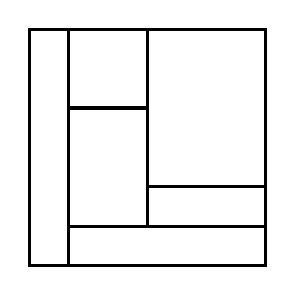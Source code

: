 \begin{tikzpicture}[very thick, scale=.5]
    \draw (0,0) rectangle (1,6);
    \draw (1,4) rectangle (3,6);
    \draw (1,1) rectangle (3,4);
    \draw (3,2) rectangle (6,6);
    \draw (3,1) rectangle (6,2);
    \draw (1,0) rectangle (6,1);
\end{tikzpicture}

